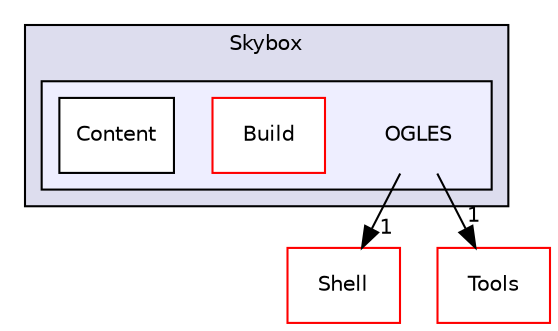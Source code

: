 digraph "PVR/SDK_3.4/Examples/Advanced/Skybox/OGLES" {
  compound=true
  node [ fontsize="10", fontname="Helvetica"];
  edge [ labelfontsize="10", labelfontname="Helvetica"];
  subgraph clusterdir_b8e774a836a8b4d06704011302be313c {
    graph [ bgcolor="#ddddee", pencolor="black", label="Skybox" fontname="Helvetica", fontsize="10", URL="dir_b8e774a836a8b4d06704011302be313c.html"]
  subgraph clusterdir_4c0ec34c309d88b770fd3551e477db22 {
    graph [ bgcolor="#eeeeff", pencolor="black", label="" URL="dir_4c0ec34c309d88b770fd3551e477db22.html"];
    dir_4c0ec34c309d88b770fd3551e477db22 [shape=plaintext label="OGLES"];
    dir_0d7757c43ef08ff23fbebda810e88846 [shape=box label="Build" color="red" fillcolor="white" style="filled" URL="dir_0d7757c43ef08ff23fbebda810e88846.html"];
    dir_575fabc9b61f87d80f03acd34edb651b [shape=box label="Content" color="black" fillcolor="white" style="filled" URL="dir_575fabc9b61f87d80f03acd34edb651b.html"];
  }
  }
  dir_de41955a66a331b990d60d5323117a97 [shape=box label="Shell" fillcolor="white" style="filled" color="red" URL="dir_de41955a66a331b990d60d5323117a97.html"];
  dir_5222bd6691dac9df766f8a52293393a2 [shape=box label="Tools" fillcolor="white" style="filled" color="red" URL="dir_5222bd6691dac9df766f8a52293393a2.html"];
  dir_4c0ec34c309d88b770fd3551e477db22->dir_de41955a66a331b990d60d5323117a97 [headlabel="1", labeldistance=1.5 headhref="dir_000873_000133.html"];
  dir_4c0ec34c309d88b770fd3551e477db22->dir_5222bd6691dac9df766f8a52293393a2 [headlabel="1", labeldistance=1.5 headhref="dir_000873_001762.html"];
}
